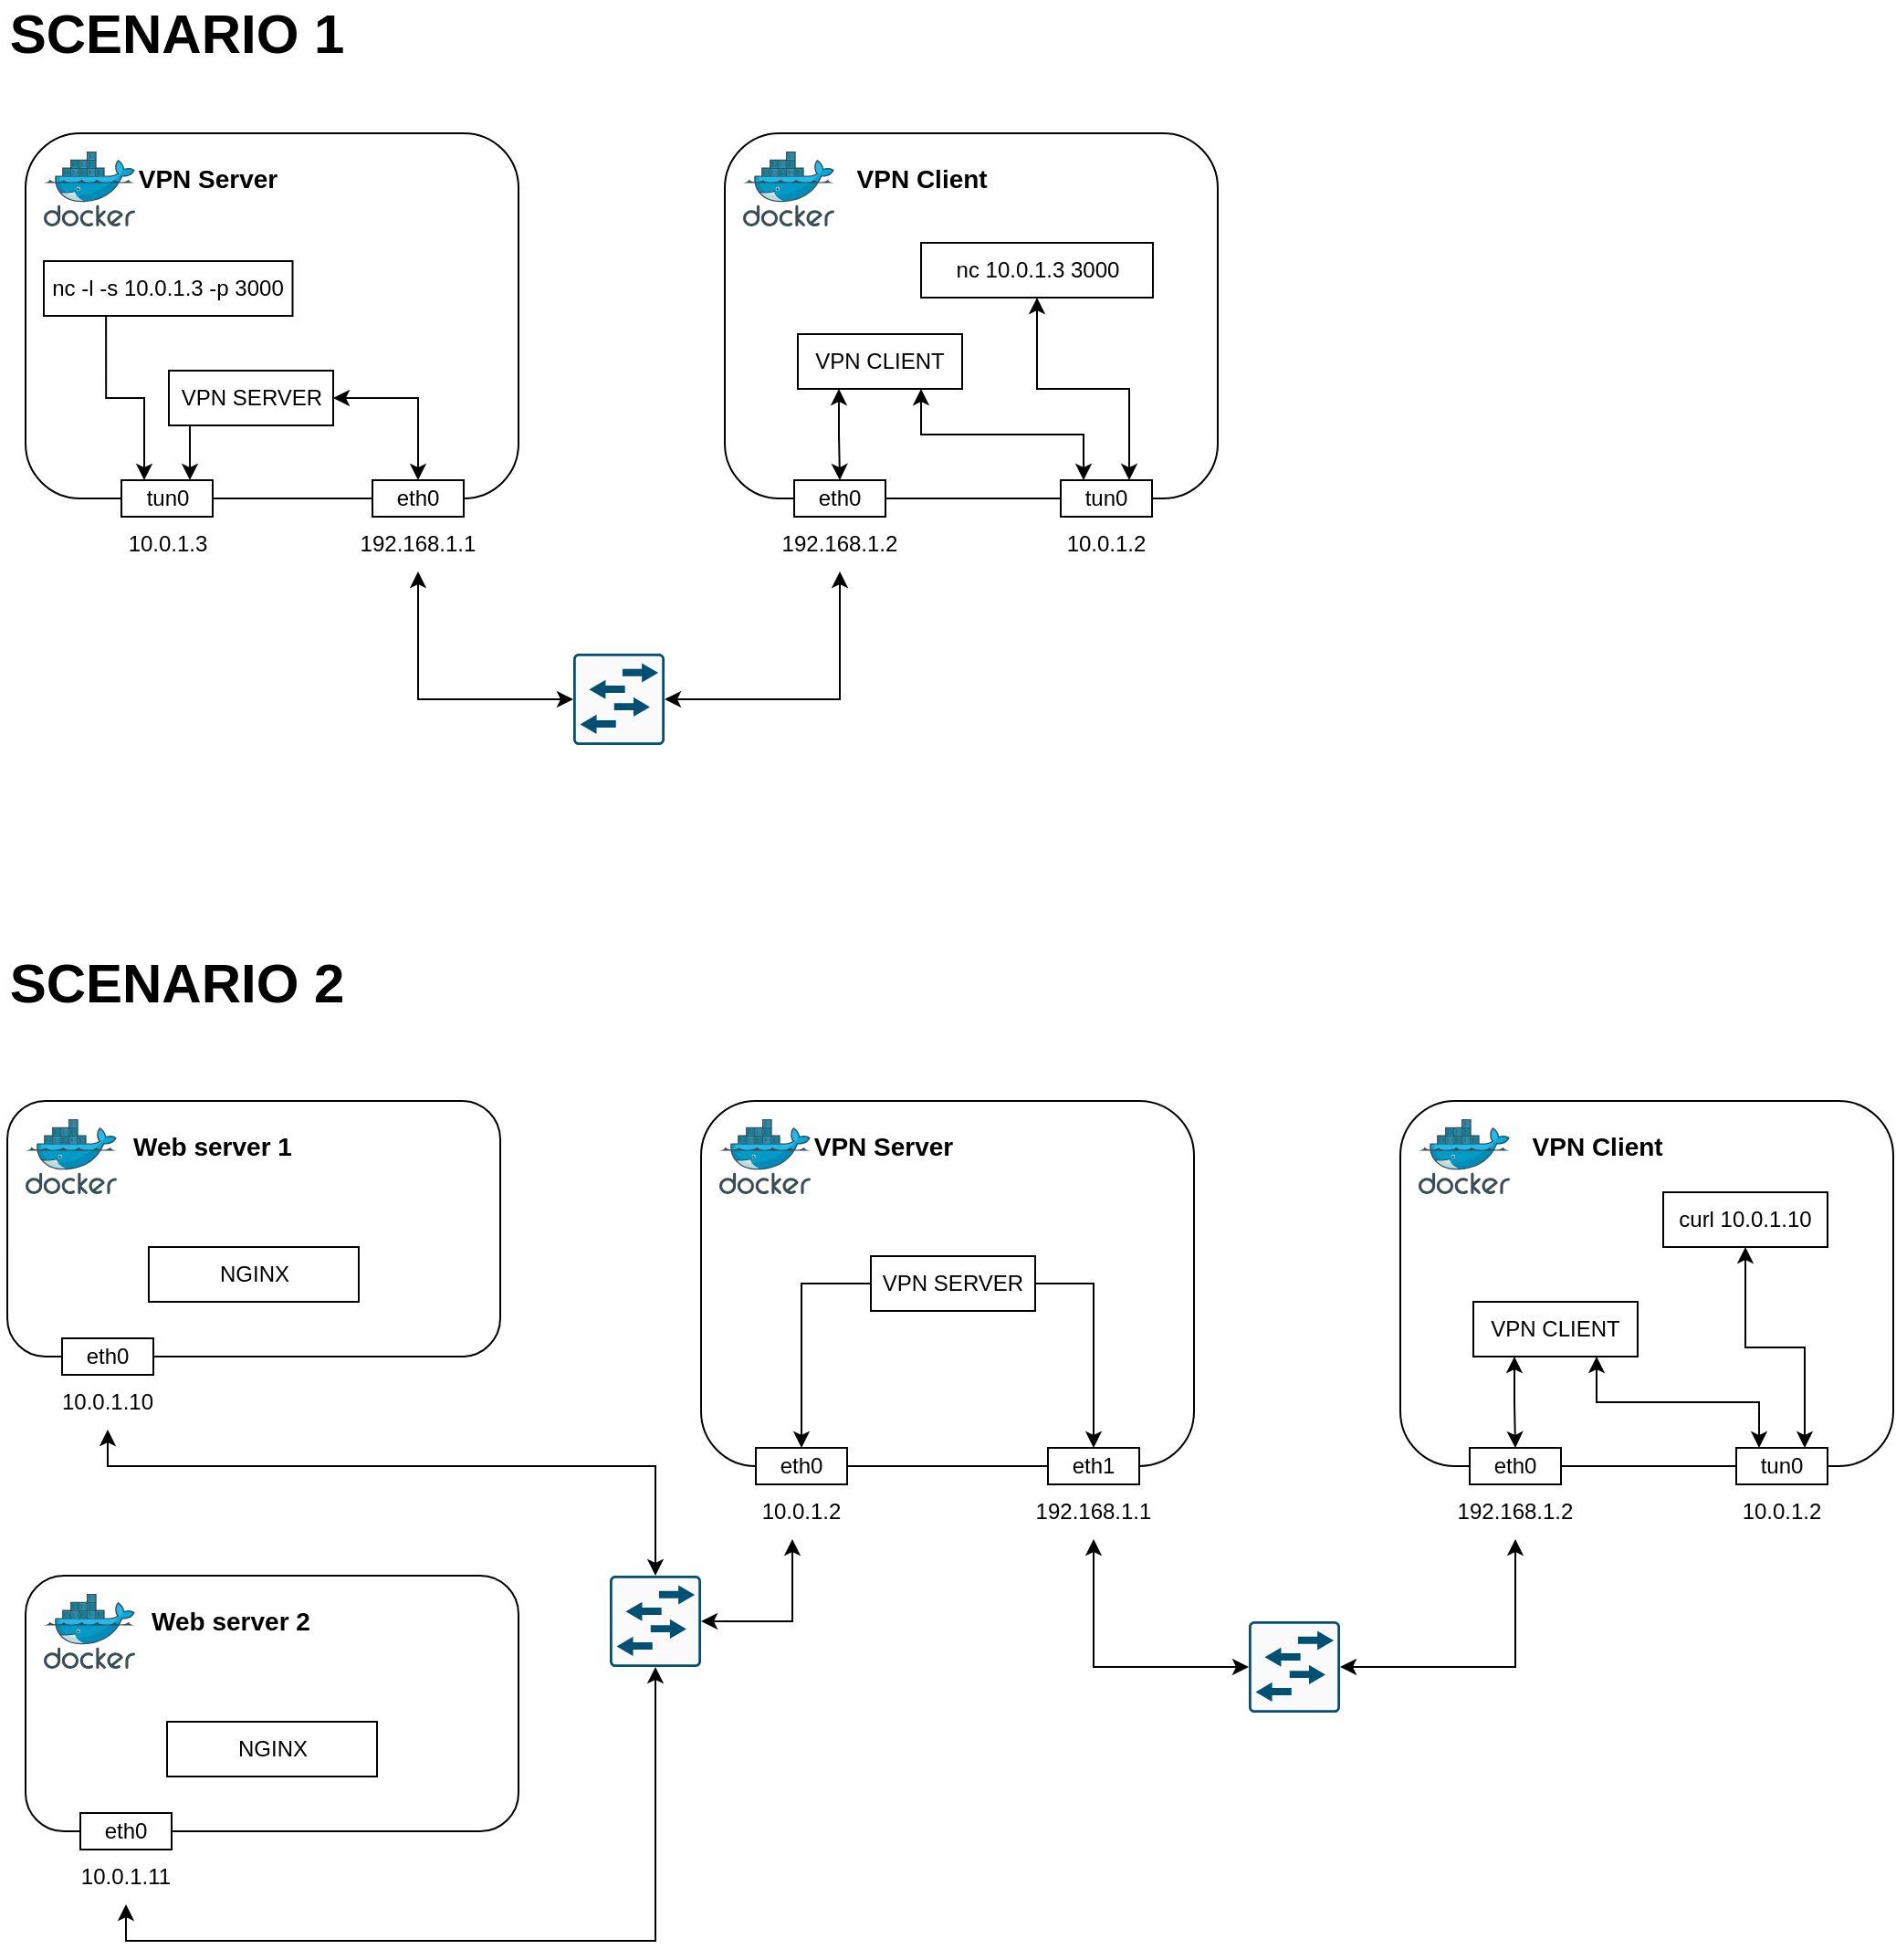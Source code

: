 <mxfile version="21.6.5" type="device">
  <diagram name="Page-1" id="gzwoUPNR0NjfD48ctlmL">
    <mxGraphModel dx="2179" dy="2115" grid="1" gridSize="10" guides="1" tooltips="1" connect="1" arrows="1" fold="1" page="1" pageScale="1" pageWidth="850" pageHeight="1100" math="0" shadow="0">
      <root>
        <mxCell id="0" />
        <mxCell id="1" parent="0" />
        <mxCell id="J4RGrT1Lkn5_XNVJvum3-1" value="" style="rounded=1;whiteSpace=wrap;html=1;" parent="1" vertex="1">
          <mxGeometry x="-134" y="260" width="270" height="200" as="geometry" />
        </mxCell>
        <mxCell id="J4RGrT1Lkn5_XNVJvum3-3" value="" style="image;sketch=0;aspect=fixed;html=1;points=[];align=center;fontSize=12;image=img/lib/mscae/Docker.svg;" parent="1" vertex="1">
          <mxGeometry x="-124" y="270" width="50" height="41" as="geometry" />
        </mxCell>
        <mxCell id="J4RGrT1Lkn5_XNVJvum3-4" value="eth0" style="rounded=0;whiteSpace=wrap;html=1;" parent="1" vertex="1">
          <mxGeometry x="-104" y="450" width="50" height="20" as="geometry" />
        </mxCell>
        <mxCell id="DJOMri-HJvOUFgDKD9Wg-44" style="edgeStyle=orthogonalEdgeStyle;rounded=0;orthogonalLoop=1;jettySize=auto;html=1;entryX=0.5;entryY=0;entryDx=0;entryDy=0;" parent="1" source="J4RGrT1Lkn5_XNVJvum3-6" target="J4RGrT1Lkn5_XNVJvum3-4" edge="1">
          <mxGeometry relative="1" as="geometry" />
        </mxCell>
        <mxCell id="DJOMri-HJvOUFgDKD9Wg-47" style="edgeStyle=orthogonalEdgeStyle;rounded=0;orthogonalLoop=1;jettySize=auto;html=1;entryX=0.5;entryY=0;entryDx=0;entryDy=0;" parent="1" source="J4RGrT1Lkn5_XNVJvum3-6" target="DJOMri-HJvOUFgDKD9Wg-45" edge="1">
          <mxGeometry relative="1" as="geometry">
            <Array as="points">
              <mxPoint x="81" y="360" />
            </Array>
          </mxGeometry>
        </mxCell>
        <mxCell id="J4RGrT1Lkn5_XNVJvum3-6" value="VPN SERVER" style="rounded=0;whiteSpace=wrap;html=1;" parent="1" vertex="1">
          <mxGeometry x="-41" y="345" width="90" height="30" as="geometry" />
        </mxCell>
        <mxCell id="DJOMri-HJvOUFgDKD9Wg-51" style="edgeStyle=orthogonalEdgeStyle;rounded=0;orthogonalLoop=1;jettySize=auto;html=1;entryX=0;entryY=0.5;entryDx=0;entryDy=0;entryPerimeter=0;startArrow=classic;startFill=1;" parent="1" source="J4RGrT1Lkn5_XNVJvum3-7" target="DJOMri-HJvOUFgDKD9Wg-48" edge="1">
          <mxGeometry relative="1" as="geometry">
            <Array as="points">
              <mxPoint x="81" y="570" />
            </Array>
          </mxGeometry>
        </mxCell>
        <mxCell id="J4RGrT1Lkn5_XNVJvum3-7" value="192.168.1.1" style="text;html=1;strokeColor=none;fillColor=none;align=center;verticalAlign=middle;whiteSpace=wrap;rounded=0;" parent="1" vertex="1">
          <mxGeometry x="46" y="470" width="70" height="30" as="geometry" />
        </mxCell>
        <mxCell id="J4RGrT1Lkn5_XNVJvum3-19" value="&lt;span style=&quot;font-size: 14px;&quot;&gt;&lt;b&gt;VPN Server&lt;/b&gt;&lt;/span&gt;" style="text;html=1;strokeColor=none;fillColor=none;align=center;verticalAlign=middle;whiteSpace=wrap;rounded=0;" parent="1" vertex="1">
          <mxGeometry x="-74" y="270" width="80" height="30" as="geometry" />
        </mxCell>
        <mxCell id="J4RGrT1Lkn5_XNVJvum3-20" value="" style="rounded=1;whiteSpace=wrap;html=1;" parent="1" vertex="1">
          <mxGeometry x="249" y="260" width="270" height="200" as="geometry" />
        </mxCell>
        <mxCell id="J4RGrT1Lkn5_XNVJvum3-21" value="" style="image;sketch=0;aspect=fixed;html=1;points=[];align=center;fontSize=12;image=img/lib/mscae/Docker.svg;" parent="1" vertex="1">
          <mxGeometry x="259" y="270" width="50" height="41" as="geometry" />
        </mxCell>
        <mxCell id="J4RGrT1Lkn5_XNVJvum3-22" value="eth0" style="rounded=0;whiteSpace=wrap;html=1;" parent="1" vertex="1">
          <mxGeometry x="287" y="450" width="50" height="20" as="geometry" />
        </mxCell>
        <mxCell id="DJOMri-HJvOUFgDKD9Wg-53" style="edgeStyle=orthogonalEdgeStyle;rounded=0;orthogonalLoop=1;jettySize=auto;html=1;exitX=0.25;exitY=0;exitDx=0;exitDy=0;entryX=0.75;entryY=1;entryDx=0;entryDy=0;startArrow=classic;startFill=1;" parent="1" source="J4RGrT1Lkn5_XNVJvum3-24" target="DJOMri-HJvOUFgDKD9Wg-49" edge="1">
          <mxGeometry relative="1" as="geometry" />
        </mxCell>
        <mxCell id="J4RGrT1Lkn5_XNVJvum3-24" value="tun0" style="rounded=0;whiteSpace=wrap;html=1;" parent="1" vertex="1">
          <mxGeometry x="433" y="450" width="50" height="20" as="geometry" />
        </mxCell>
        <mxCell id="DJOMri-HJvOUFgDKD9Wg-50" style="edgeStyle=orthogonalEdgeStyle;rounded=0;orthogonalLoop=1;jettySize=auto;html=1;entryX=1;entryY=0.5;entryDx=0;entryDy=0;entryPerimeter=0;startArrow=classic;startFill=1;" parent="1" source="J4RGrT1Lkn5_XNVJvum3-27" target="DJOMri-HJvOUFgDKD9Wg-48" edge="1">
          <mxGeometry relative="1" as="geometry">
            <Array as="points">
              <mxPoint x="312" y="570" />
            </Array>
          </mxGeometry>
        </mxCell>
        <mxCell id="J4RGrT1Lkn5_XNVJvum3-27" value="192.168.1.2" style="text;html=1;strokeColor=none;fillColor=none;align=center;verticalAlign=middle;whiteSpace=wrap;rounded=0;" parent="1" vertex="1">
          <mxGeometry x="277" y="470" width="70" height="30" as="geometry" />
        </mxCell>
        <mxCell id="J4RGrT1Lkn5_XNVJvum3-28" value="10.0.1.2" style="text;html=1;strokeColor=none;fillColor=none;align=center;verticalAlign=middle;whiteSpace=wrap;rounded=0;" parent="1" vertex="1">
          <mxGeometry x="423" y="470" width="70" height="30" as="geometry" />
        </mxCell>
        <mxCell id="J4RGrT1Lkn5_XNVJvum3-31" value="&lt;b&gt;&lt;font style=&quot;font-size: 14px;&quot;&gt;VPN Client&amp;nbsp;&lt;br&gt;&lt;/font&gt;&lt;/b&gt;" style="text;html=1;strokeColor=none;fillColor=none;align=center;verticalAlign=middle;whiteSpace=wrap;rounded=0;" parent="1" vertex="1">
          <mxGeometry x="309" y="270" width="100" height="30" as="geometry" />
        </mxCell>
        <mxCell id="DJOMri-HJvOUFgDKD9Wg-16" value="" style="rounded=1;whiteSpace=wrap;html=1;" parent="1" vertex="1">
          <mxGeometry x="-504" y="520" width="270" height="140" as="geometry" />
        </mxCell>
        <mxCell id="DJOMri-HJvOUFgDKD9Wg-17" value="" style="image;sketch=0;aspect=fixed;html=1;points=[];align=center;fontSize=12;image=img/lib/mscae/Docker.svg;" parent="1" vertex="1">
          <mxGeometry x="-494" y="530" width="50" height="41" as="geometry" />
        </mxCell>
        <mxCell id="DJOMri-HJvOUFgDKD9Wg-18" value="eth0" style="rounded=0;whiteSpace=wrap;html=1;" parent="1" vertex="1">
          <mxGeometry x="-474" y="650" width="50" height="20" as="geometry" />
        </mxCell>
        <mxCell id="DJOMri-HJvOUFgDKD9Wg-61" style="edgeStyle=orthogonalEdgeStyle;rounded=0;orthogonalLoop=1;jettySize=auto;html=1;entryX=0.5;entryY=1;entryDx=0;entryDy=0;entryPerimeter=0;startArrow=classic;startFill=1;" parent="1" source="DJOMri-HJvOUFgDKD9Wg-23" target="DJOMri-HJvOUFgDKD9Wg-57" edge="1">
          <mxGeometry relative="1" as="geometry">
            <Array as="points">
              <mxPoint x="-449" y="720" />
              <mxPoint x="-159" y="720" />
            </Array>
          </mxGeometry>
        </mxCell>
        <mxCell id="DJOMri-HJvOUFgDKD9Wg-23" value="10.0.1.11" style="text;html=1;strokeColor=none;fillColor=none;align=center;verticalAlign=middle;whiteSpace=wrap;rounded=0;" parent="1" vertex="1">
          <mxGeometry x="-484" y="670" width="70" height="30" as="geometry" />
        </mxCell>
        <mxCell id="DJOMri-HJvOUFgDKD9Wg-28" value="&lt;span style=&quot;font-size: 14px;&quot;&gt;&lt;b&gt;Web server 2&lt;/b&gt;&lt;/span&gt;" style="text;html=1;strokeColor=none;fillColor=none;align=center;verticalAlign=middle;whiteSpace=wrap;rounded=0;" parent="1" vertex="1">
          <mxGeometry x="-439" y="530" width="95" height="30" as="geometry" />
        </mxCell>
        <mxCell id="DJOMri-HJvOUFgDKD9Wg-30" value="NGINX" style="rounded=0;whiteSpace=wrap;html=1;" parent="1" vertex="1">
          <mxGeometry x="-426.5" y="600" width="115" height="30" as="geometry" />
        </mxCell>
        <mxCell id="DJOMri-HJvOUFgDKD9Wg-38" value="" style="rounded=1;whiteSpace=wrap;html=1;" parent="1" vertex="1">
          <mxGeometry x="-514" y="260" width="270" height="140" as="geometry" />
        </mxCell>
        <mxCell id="DJOMri-HJvOUFgDKD9Wg-39" value="" style="image;sketch=0;aspect=fixed;html=1;points=[];align=center;fontSize=12;image=img/lib/mscae/Docker.svg;" parent="1" vertex="1">
          <mxGeometry x="-504" y="270" width="50" height="41" as="geometry" />
        </mxCell>
        <mxCell id="DJOMri-HJvOUFgDKD9Wg-40" value="eth0" style="rounded=0;whiteSpace=wrap;html=1;" parent="1" vertex="1">
          <mxGeometry x="-484" y="390" width="50" height="20" as="geometry" />
        </mxCell>
        <mxCell id="DJOMri-HJvOUFgDKD9Wg-41" value="10.0.1.10" style="text;html=1;strokeColor=none;fillColor=none;align=center;verticalAlign=middle;whiteSpace=wrap;rounded=0;" parent="1" vertex="1">
          <mxGeometry x="-494" y="410" width="70" height="30" as="geometry" />
        </mxCell>
        <mxCell id="DJOMri-HJvOUFgDKD9Wg-42" value="&lt;span style=&quot;font-size: 14px;&quot;&gt;&lt;b&gt;Web server 1&lt;/b&gt;&lt;/span&gt;" style="text;html=1;strokeColor=none;fillColor=none;align=center;verticalAlign=middle;whiteSpace=wrap;rounded=0;" parent="1" vertex="1">
          <mxGeometry x="-449" y="270" width="95" height="30" as="geometry" />
        </mxCell>
        <mxCell id="DJOMri-HJvOUFgDKD9Wg-43" value="NGINX" style="rounded=0;whiteSpace=wrap;html=1;" parent="1" vertex="1">
          <mxGeometry x="-436.5" y="340" width="115" height="30" as="geometry" />
        </mxCell>
        <mxCell id="DJOMri-HJvOUFgDKD9Wg-45" value="eth1" style="rounded=0;whiteSpace=wrap;html=1;" parent="1" vertex="1">
          <mxGeometry x="56" y="450" width="50" height="20" as="geometry" />
        </mxCell>
        <mxCell id="DJOMri-HJvOUFgDKD9Wg-58" style="edgeStyle=orthogonalEdgeStyle;rounded=0;orthogonalLoop=1;jettySize=auto;html=1;entryX=1;entryY=0.5;entryDx=0;entryDy=0;entryPerimeter=0;startArrow=classic;startFill=1;" parent="1" source="DJOMri-HJvOUFgDKD9Wg-46" target="DJOMri-HJvOUFgDKD9Wg-57" edge="1">
          <mxGeometry relative="1" as="geometry">
            <Array as="points">
              <mxPoint x="-84" y="545" />
            </Array>
          </mxGeometry>
        </mxCell>
        <mxCell id="DJOMri-HJvOUFgDKD9Wg-46" value="10.0.1.2" style="text;html=1;strokeColor=none;fillColor=none;align=center;verticalAlign=middle;whiteSpace=wrap;rounded=0;" parent="1" vertex="1">
          <mxGeometry x="-114" y="470" width="70" height="30" as="geometry" />
        </mxCell>
        <mxCell id="DJOMri-HJvOUFgDKD9Wg-48" value="" style="sketch=0;points=[[0.015,0.015,0],[0.985,0.015,0],[0.985,0.985,0],[0.015,0.985,0],[0.25,0,0],[0.5,0,0],[0.75,0,0],[1,0.25,0],[1,0.5,0],[1,0.75,0],[0.75,1,0],[0.5,1,0],[0.25,1,0],[0,0.75,0],[0,0.5,0],[0,0.25,0]];verticalLabelPosition=bottom;html=1;verticalAlign=top;aspect=fixed;align=center;pointerEvents=1;shape=mxgraph.cisco19.rect;prIcon=l2_switch;fillColor=#FAFAFA;strokeColor=#005073;" parent="1" vertex="1">
          <mxGeometry x="166" y="545" width="50" height="50" as="geometry" />
        </mxCell>
        <mxCell id="DJOMri-HJvOUFgDKD9Wg-54" style="edgeStyle=orthogonalEdgeStyle;rounded=0;orthogonalLoop=1;jettySize=auto;html=1;exitX=0.25;exitY=1;exitDx=0;exitDy=0;entryX=0.5;entryY=0;entryDx=0;entryDy=0;startArrow=classic;startFill=1;" parent="1" source="DJOMri-HJvOUFgDKD9Wg-49" target="J4RGrT1Lkn5_XNVJvum3-22" edge="1">
          <mxGeometry relative="1" as="geometry" />
        </mxCell>
        <mxCell id="DJOMri-HJvOUFgDKD9Wg-49" value="VPN CLIENT" style="rounded=0;whiteSpace=wrap;html=1;" parent="1" vertex="1">
          <mxGeometry x="289" y="370" width="90" height="30" as="geometry" />
        </mxCell>
        <mxCell id="DJOMri-HJvOUFgDKD9Wg-56" style="edgeStyle=orthogonalEdgeStyle;rounded=0;orthogonalLoop=1;jettySize=auto;html=1;entryX=0.75;entryY=0;entryDx=0;entryDy=0;startArrow=classic;startFill=1;" parent="1" source="DJOMri-HJvOUFgDKD9Wg-55" target="J4RGrT1Lkn5_XNVJvum3-24" edge="1">
          <mxGeometry relative="1" as="geometry" />
        </mxCell>
        <mxCell id="DJOMri-HJvOUFgDKD9Wg-55" value="curl 10.0.1.10" style="rounded=0;whiteSpace=wrap;html=1;" parent="1" vertex="1">
          <mxGeometry x="393" y="310" width="90" height="30" as="geometry" />
        </mxCell>
        <mxCell id="DJOMri-HJvOUFgDKD9Wg-66" style="edgeStyle=orthogonalEdgeStyle;rounded=0;orthogonalLoop=1;jettySize=auto;html=1;exitX=0.5;exitY=0;exitDx=0;exitDy=0;exitPerimeter=0;entryX=0.5;entryY=1;entryDx=0;entryDy=0;startArrow=classic;startFill=1;" parent="1" source="DJOMri-HJvOUFgDKD9Wg-57" target="DJOMri-HJvOUFgDKD9Wg-41" edge="1">
          <mxGeometry relative="1" as="geometry">
            <Array as="points">
              <mxPoint x="-159" y="460" />
              <mxPoint x="-459" y="460" />
            </Array>
          </mxGeometry>
        </mxCell>
        <mxCell id="DJOMri-HJvOUFgDKD9Wg-57" value="" style="sketch=0;points=[[0.015,0.015,0],[0.985,0.015,0],[0.985,0.985,0],[0.015,0.985,0],[0.25,0,0],[0.5,0,0],[0.75,0,0],[1,0.25,0],[1,0.5,0],[1,0.75,0],[0.75,1,0],[0.5,1,0],[0.25,1,0],[0,0.75,0],[0,0.5,0],[0,0.25,0]];verticalLabelPosition=bottom;html=1;verticalAlign=top;aspect=fixed;align=center;pointerEvents=1;shape=mxgraph.cisco19.rect;prIcon=l2_switch;fillColor=#FAFAFA;strokeColor=#005073;" parent="1" vertex="1">
          <mxGeometry x="-184" y="520" width="50" height="50" as="geometry" />
        </mxCell>
        <mxCell id="6W_euKgBNWlH1W0Wr_-I-1" value="" style="rounded=1;whiteSpace=wrap;html=1;" vertex="1" parent="1">
          <mxGeometry x="-504" y="-270" width="270" height="200" as="geometry" />
        </mxCell>
        <mxCell id="6W_euKgBNWlH1W0Wr_-I-2" value="" style="image;sketch=0;aspect=fixed;html=1;points=[];align=center;fontSize=12;image=img/lib/mscae/Docker.svg;" vertex="1" parent="1">
          <mxGeometry x="-494" y="-260" width="50" height="41" as="geometry" />
        </mxCell>
        <mxCell id="6W_euKgBNWlH1W0Wr_-I-5" style="edgeStyle=orthogonalEdgeStyle;rounded=0;orthogonalLoop=1;jettySize=auto;html=1;entryX=0.5;entryY=0;entryDx=0;entryDy=0;startArrow=classic;startFill=1;" edge="1" parent="1" source="6W_euKgBNWlH1W0Wr_-I-6" target="6W_euKgBNWlH1W0Wr_-I-32">
          <mxGeometry relative="1" as="geometry">
            <Array as="points">
              <mxPoint x="-288.5" y="-125" />
            </Array>
          </mxGeometry>
        </mxCell>
        <mxCell id="6W_euKgBNWlH1W0Wr_-I-44" style="edgeStyle=orthogonalEdgeStyle;rounded=0;orthogonalLoop=1;jettySize=auto;html=1;exitX=0.25;exitY=1;exitDx=0;exitDy=0;entryX=0.75;entryY=0;entryDx=0;entryDy=0;" edge="1" parent="1" source="6W_euKgBNWlH1W0Wr_-I-6" target="6W_euKgBNWlH1W0Wr_-I-42">
          <mxGeometry relative="1" as="geometry" />
        </mxCell>
        <mxCell id="6W_euKgBNWlH1W0Wr_-I-6" value="VPN SERVER" style="rounded=0;whiteSpace=wrap;html=1;" vertex="1" parent="1">
          <mxGeometry x="-425.5" y="-140" width="90" height="30" as="geometry" />
        </mxCell>
        <mxCell id="6W_euKgBNWlH1W0Wr_-I-7" style="edgeStyle=orthogonalEdgeStyle;rounded=0;orthogonalLoop=1;jettySize=auto;html=1;entryX=0;entryY=0.5;entryDx=0;entryDy=0;entryPerimeter=0;startArrow=classic;startFill=1;" edge="1" parent="1" source="6W_euKgBNWlH1W0Wr_-I-8" target="6W_euKgBNWlH1W0Wr_-I-35">
          <mxGeometry relative="1" as="geometry">
            <Array as="points">
              <mxPoint x="-289" y="40" />
            </Array>
          </mxGeometry>
        </mxCell>
        <mxCell id="6W_euKgBNWlH1W0Wr_-I-8" value="192.168.1.1" style="text;html=1;strokeColor=none;fillColor=none;align=center;verticalAlign=middle;whiteSpace=wrap;rounded=0;" vertex="1" parent="1">
          <mxGeometry x="-324" y="-60" width="70" height="30" as="geometry" />
        </mxCell>
        <mxCell id="6W_euKgBNWlH1W0Wr_-I-9" value="&lt;span style=&quot;font-size: 14px;&quot;&gt;&lt;b&gt;VPN Server&lt;/b&gt;&lt;/span&gt;" style="text;html=1;strokeColor=none;fillColor=none;align=center;verticalAlign=middle;whiteSpace=wrap;rounded=0;" vertex="1" parent="1">
          <mxGeometry x="-444" y="-260" width="80" height="30" as="geometry" />
        </mxCell>
        <mxCell id="6W_euKgBNWlH1W0Wr_-I-10" value="" style="rounded=1;whiteSpace=wrap;html=1;" vertex="1" parent="1">
          <mxGeometry x="-121" y="-270" width="270" height="200" as="geometry" />
        </mxCell>
        <mxCell id="6W_euKgBNWlH1W0Wr_-I-11" value="" style="image;sketch=0;aspect=fixed;html=1;points=[];align=center;fontSize=12;image=img/lib/mscae/Docker.svg;" vertex="1" parent="1">
          <mxGeometry x="-111" y="-260" width="50" height="41" as="geometry" />
        </mxCell>
        <mxCell id="6W_euKgBNWlH1W0Wr_-I-12" value="eth0" style="rounded=0;whiteSpace=wrap;html=1;" vertex="1" parent="1">
          <mxGeometry x="-83" y="-80" width="50" height="20" as="geometry" />
        </mxCell>
        <mxCell id="6W_euKgBNWlH1W0Wr_-I-13" style="edgeStyle=orthogonalEdgeStyle;rounded=0;orthogonalLoop=1;jettySize=auto;html=1;exitX=0.25;exitY=0;exitDx=0;exitDy=0;entryX=0.75;entryY=1;entryDx=0;entryDy=0;startArrow=classic;startFill=1;" edge="1" parent="1" source="6W_euKgBNWlH1W0Wr_-I-14" target="6W_euKgBNWlH1W0Wr_-I-37">
          <mxGeometry relative="1" as="geometry" />
        </mxCell>
        <mxCell id="6W_euKgBNWlH1W0Wr_-I-14" value="tun0" style="rounded=0;whiteSpace=wrap;html=1;" vertex="1" parent="1">
          <mxGeometry x="63" y="-80" width="50" height="20" as="geometry" />
        </mxCell>
        <mxCell id="6W_euKgBNWlH1W0Wr_-I-15" style="edgeStyle=orthogonalEdgeStyle;rounded=0;orthogonalLoop=1;jettySize=auto;html=1;entryX=1;entryY=0.5;entryDx=0;entryDy=0;entryPerimeter=0;startArrow=classic;startFill=1;" edge="1" parent="1" source="6W_euKgBNWlH1W0Wr_-I-16" target="6W_euKgBNWlH1W0Wr_-I-35">
          <mxGeometry relative="1" as="geometry">
            <Array as="points">
              <mxPoint x="-58" y="40" />
            </Array>
          </mxGeometry>
        </mxCell>
        <mxCell id="6W_euKgBNWlH1W0Wr_-I-16" value="192.168.1.2" style="text;html=1;strokeColor=none;fillColor=none;align=center;verticalAlign=middle;whiteSpace=wrap;rounded=0;" vertex="1" parent="1">
          <mxGeometry x="-93" y="-60" width="70" height="30" as="geometry" />
        </mxCell>
        <mxCell id="6W_euKgBNWlH1W0Wr_-I-17" value="10.0.1.2" style="text;html=1;strokeColor=none;fillColor=none;align=center;verticalAlign=middle;whiteSpace=wrap;rounded=0;" vertex="1" parent="1">
          <mxGeometry x="53" y="-60" width="70" height="30" as="geometry" />
        </mxCell>
        <mxCell id="6W_euKgBNWlH1W0Wr_-I-18" value="&lt;b&gt;&lt;font style=&quot;font-size: 14px;&quot;&gt;VPN Client&amp;nbsp;&lt;br&gt;&lt;/font&gt;&lt;/b&gt;" style="text;html=1;strokeColor=none;fillColor=none;align=center;verticalAlign=middle;whiteSpace=wrap;rounded=0;" vertex="1" parent="1">
          <mxGeometry x="-61" y="-260" width="100" height="30" as="geometry" />
        </mxCell>
        <mxCell id="6W_euKgBNWlH1W0Wr_-I-32" value="eth0" style="rounded=0;whiteSpace=wrap;html=1;" vertex="1" parent="1">
          <mxGeometry x="-314" y="-80" width="50" height="20" as="geometry" />
        </mxCell>
        <mxCell id="6W_euKgBNWlH1W0Wr_-I-35" value="" style="sketch=0;points=[[0.015,0.015,0],[0.985,0.015,0],[0.985,0.985,0],[0.015,0.985,0],[0.25,0,0],[0.5,0,0],[0.75,0,0],[1,0.25,0],[1,0.5,0],[1,0.75,0],[0.75,1,0],[0.5,1,0],[0.25,1,0],[0,0.75,0],[0,0.5,0],[0,0.25,0]];verticalLabelPosition=bottom;html=1;verticalAlign=top;aspect=fixed;align=center;pointerEvents=1;shape=mxgraph.cisco19.rect;prIcon=l2_switch;fillColor=#FAFAFA;strokeColor=#005073;" vertex="1" parent="1">
          <mxGeometry x="-204" y="15" width="50" height="50" as="geometry" />
        </mxCell>
        <mxCell id="6W_euKgBNWlH1W0Wr_-I-36" style="edgeStyle=orthogonalEdgeStyle;rounded=0;orthogonalLoop=1;jettySize=auto;html=1;exitX=0.25;exitY=1;exitDx=0;exitDy=0;entryX=0.5;entryY=0;entryDx=0;entryDy=0;startArrow=classic;startFill=1;" edge="1" parent="1" source="6W_euKgBNWlH1W0Wr_-I-37" target="6W_euKgBNWlH1W0Wr_-I-12">
          <mxGeometry relative="1" as="geometry" />
        </mxCell>
        <mxCell id="6W_euKgBNWlH1W0Wr_-I-37" value="VPN CLIENT" style="rounded=0;whiteSpace=wrap;html=1;" vertex="1" parent="1">
          <mxGeometry x="-81" y="-160" width="90" height="30" as="geometry" />
        </mxCell>
        <mxCell id="6W_euKgBNWlH1W0Wr_-I-38" style="edgeStyle=orthogonalEdgeStyle;rounded=0;orthogonalLoop=1;jettySize=auto;html=1;entryX=0.75;entryY=0;entryDx=0;entryDy=0;startArrow=classic;startFill=1;" edge="1" parent="1" source="6W_euKgBNWlH1W0Wr_-I-39" target="6W_euKgBNWlH1W0Wr_-I-14">
          <mxGeometry relative="1" as="geometry" />
        </mxCell>
        <mxCell id="6W_euKgBNWlH1W0Wr_-I-39" value="nc 10.0.1.3 3000" style="rounded=0;whiteSpace=wrap;html=1;" vertex="1" parent="1">
          <mxGeometry x="-13.5" y="-210" width="127" height="30" as="geometry" />
        </mxCell>
        <mxCell id="6W_euKgBNWlH1W0Wr_-I-42" value="tun0" style="rounded=0;whiteSpace=wrap;html=1;" vertex="1" parent="1">
          <mxGeometry x="-451.5" y="-80" width="50" height="20" as="geometry" />
        </mxCell>
        <mxCell id="6W_euKgBNWlH1W0Wr_-I-43" value="10.0.1.3" style="text;html=1;strokeColor=none;fillColor=none;align=center;verticalAlign=middle;whiteSpace=wrap;rounded=0;" vertex="1" parent="1">
          <mxGeometry x="-461.5" y="-60" width="70" height="30" as="geometry" />
        </mxCell>
        <mxCell id="6W_euKgBNWlH1W0Wr_-I-46" style="edgeStyle=orthogonalEdgeStyle;rounded=0;orthogonalLoop=1;jettySize=auto;html=1;exitX=0.25;exitY=1;exitDx=0;exitDy=0;entryX=0.25;entryY=0;entryDx=0;entryDy=0;" edge="1" parent="1" source="6W_euKgBNWlH1W0Wr_-I-45" target="6W_euKgBNWlH1W0Wr_-I-42">
          <mxGeometry relative="1" as="geometry" />
        </mxCell>
        <mxCell id="6W_euKgBNWlH1W0Wr_-I-45" value="nc -l -s 10.0.1.3 -p 3000" style="rounded=0;whiteSpace=wrap;html=1;" vertex="1" parent="1">
          <mxGeometry x="-494" y="-200" width="136.25" height="30" as="geometry" />
        </mxCell>
        <mxCell id="6W_euKgBNWlH1W0Wr_-I-47" value="&lt;font style=&quot;font-size: 30px;&quot;&gt;&lt;b&gt;SCENARIO 1&lt;/b&gt;&lt;/font&gt;" style="text;html=1;strokeColor=none;fillColor=none;align=center;verticalAlign=middle;whiteSpace=wrap;rounded=0;" vertex="1" parent="1">
          <mxGeometry x="-518" y="-340" width="194" height="30" as="geometry" />
        </mxCell>
        <mxCell id="6W_euKgBNWlH1W0Wr_-I-49" value="&lt;font style=&quot;font-size: 30px;&quot;&gt;&lt;b&gt;SCENARIO 2&lt;/b&gt;&lt;/font&gt;" style="text;html=1;strokeColor=none;fillColor=none;align=center;verticalAlign=middle;whiteSpace=wrap;rounded=0;" vertex="1" parent="1">
          <mxGeometry x="-518" y="180" width="194" height="30" as="geometry" />
        </mxCell>
      </root>
    </mxGraphModel>
  </diagram>
</mxfile>
